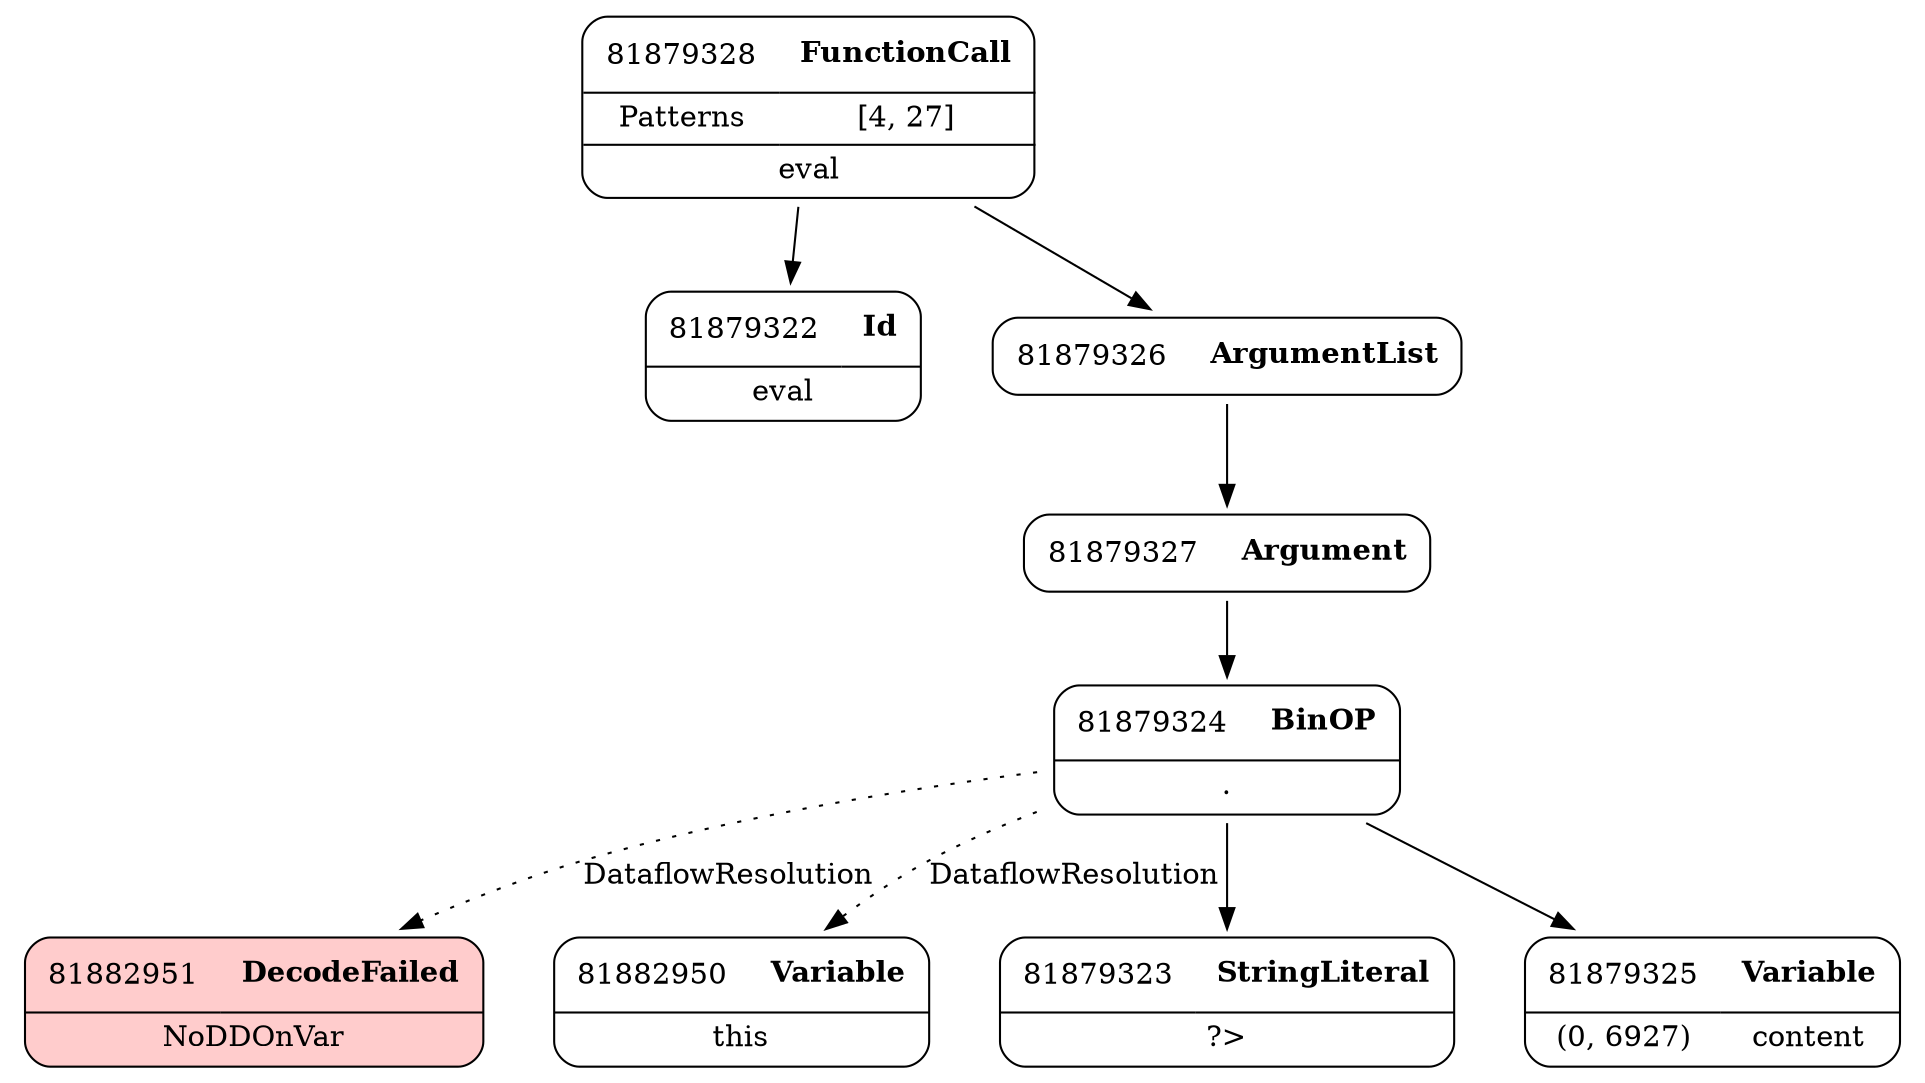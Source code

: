 digraph ast {
node [shape=none];
81879328 [label=<<TABLE border='1' cellspacing='0' cellpadding='10' style='rounded' ><TR><TD border='0'>81879328</TD><TD border='0'><B>FunctionCall</B></TD></TR><HR/><TR><TD border='0' cellpadding='5'>Patterns</TD><TD border='0' cellpadding='5'>[4, 27]</TD></TR><HR/><TR><TD border='0' cellpadding='5' colspan='2'>eval</TD></TR></TABLE>>];
81879328 -> 81879322 [weight=2];
81879328 -> 81879326 [weight=2];
81882951 [label=<<TABLE border='1' cellspacing='0' cellpadding='10' style='rounded' bgcolor='#FFCCCC' ><TR><TD border='0'>81882951</TD><TD border='0'><B>DecodeFailed</B></TD></TR><HR/><TR><TD border='0' cellpadding='5' colspan='2'>NoDDOnVar</TD></TR></TABLE>>];
81882950 [label=<<TABLE border='1' cellspacing='0' cellpadding='10' style='rounded' ><TR><TD border='0'>81882950</TD><TD border='0'><B>Variable</B></TD></TR><HR/><TR><TD border='0' cellpadding='5' colspan='2'>this</TD></TR></TABLE>>];
81879323 [label=<<TABLE border='1' cellspacing='0' cellpadding='10' style='rounded' ><TR><TD border='0'>81879323</TD><TD border='0'><B>StringLiteral</B></TD></TR><HR/><TR><TD border='0' cellpadding='5' colspan='2'>?&gt;</TD></TR></TABLE>>];
81879322 [label=<<TABLE border='1' cellspacing='0' cellpadding='10' style='rounded' ><TR><TD border='0'>81879322</TD><TD border='0'><B>Id</B></TD></TR><HR/><TR><TD border='0' cellpadding='5' colspan='2'>eval</TD></TR></TABLE>>];
81879325 [label=<<TABLE border='1' cellspacing='0' cellpadding='10' style='rounded' ><TR><TD border='0'>81879325</TD><TD border='0'><B>Variable</B></TD></TR><HR/><TR><TD border='0' cellpadding='5'>(0, 6927)</TD><TD border='0' cellpadding='5'>content</TD></TR></TABLE>>];
81879324 [label=<<TABLE border='1' cellspacing='0' cellpadding='10' style='rounded' ><TR><TD border='0'>81879324</TD><TD border='0'><B>BinOP</B></TD></TR><HR/><TR><TD border='0' cellpadding='5' colspan='2'>.</TD></TR></TABLE>>];
81879324 -> 81879323 [weight=2];
81879324 -> 81879325 [weight=2];
81879324 -> 81882950 [style=dotted,label=DataflowResolution];
81879324 -> 81882951 [style=dotted,label=DataflowResolution];
81879327 [label=<<TABLE border='1' cellspacing='0' cellpadding='10' style='rounded' ><TR><TD border='0'>81879327</TD><TD border='0'><B>Argument</B></TD></TR></TABLE>>];
81879327 -> 81879324 [weight=2];
81879326 [label=<<TABLE border='1' cellspacing='0' cellpadding='10' style='rounded' ><TR><TD border='0'>81879326</TD><TD border='0'><B>ArgumentList</B></TD></TR></TABLE>>];
81879326 -> 81879327 [weight=2];
}

